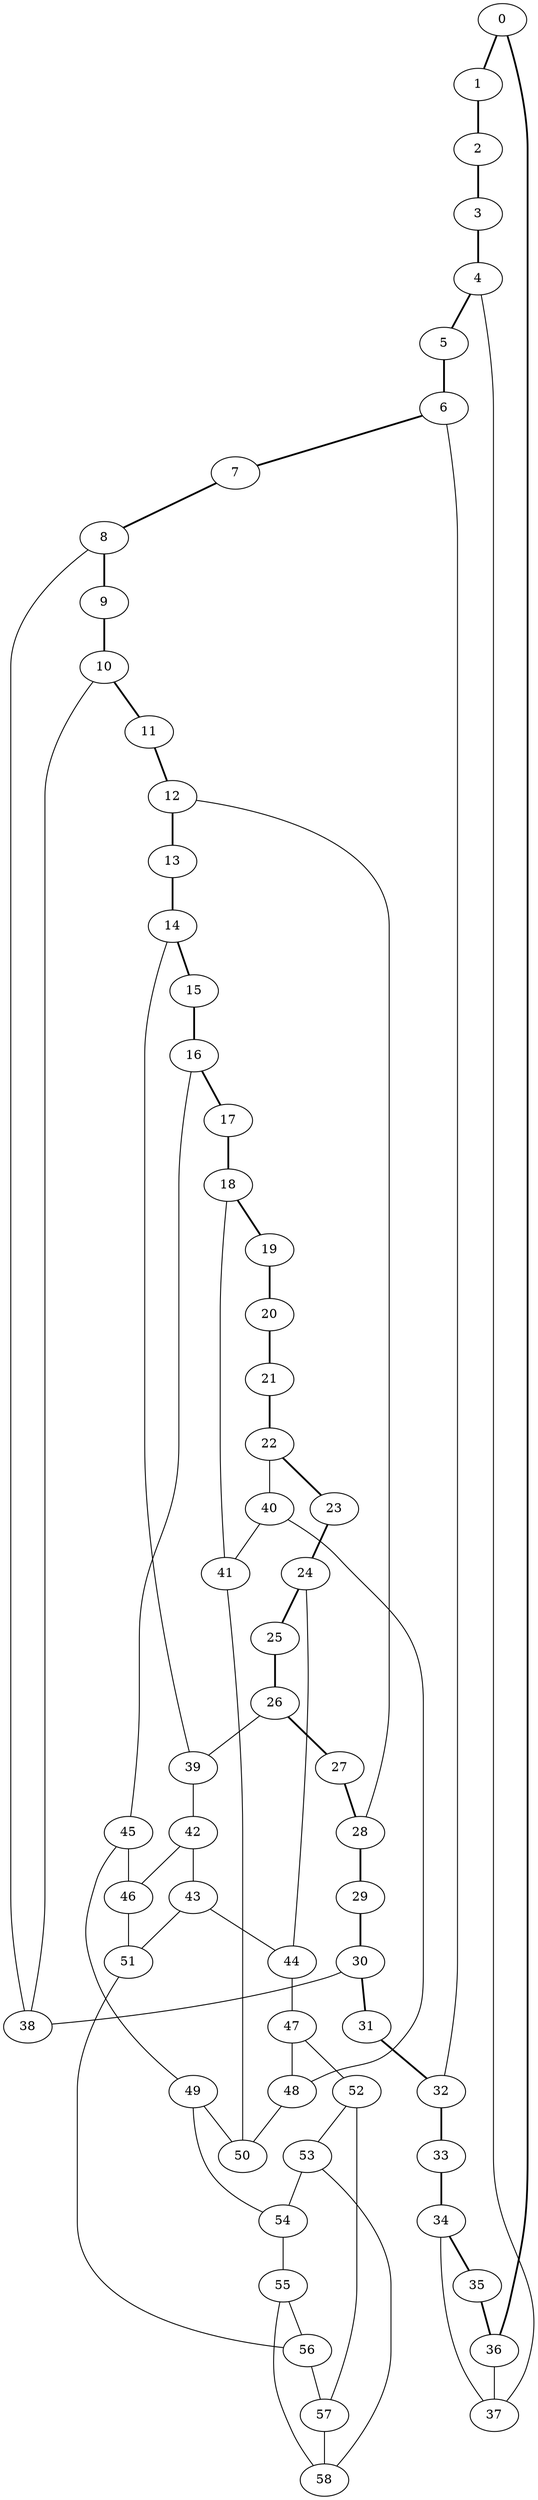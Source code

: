 graph G {
0 [ pos = " 12.00,0.00!" ];
0 -- 1[style=bold];
0 -- 36[style=bold];
1 [ pos = " 11.83,2.03!" ];
1 -- 2[style=bold];
2 [ pos = " 11.31,4.00!" ];
2 -- 3[style=bold];
3 [ pos = " 10.48,5.85!" ];
3 -- 4[style=bold];
4 [ pos = " 9.34,7.54!" ];
4 -- 5[style=bold];
4 -- 37;
5 [ pos = " 7.93,9.01!" ];
5 -- 6[style=bold];
6 [ pos = " 6.29,10.22!" ];
6 -- 7[style=bold];
6 -- 32;
7 [ pos = " 4.47,11.13!" ];
7 -- 8[style=bold];
8 [ pos = " 2.53,11.73!" ];
8 -- 9[style=bold];
8 -- 38;
9 [ pos = " 0.51,11.99!" ];
9 -- 10[style=bold];
10 [ pos = " -1.52,11.90!" ];
10 -- 11[style=bold];
10 -- 38;
11 [ pos = " -3.51,11.47!" ];
11 -- 12[style=bold];
12 [ pos = " -5.40,10.72!" ];
12 -- 13[style=bold];
12 -- 28;
13 [ pos = " -7.14,9.65!" ];
13 -- 14[style=bold];
14 [ pos = " -8.66,8.30!" ];
14 -- 15[style=bold];
14 -- 39;
15 [ pos = " -9.94,6.72!" ];
15 -- 16[style=bold];
16 [ pos = " -10.93,4.94!" ];
16 -- 17[style=bold];
16 -- 45;
17 [ pos = " -11.61,3.02!" ];
17 -- 18[style=bold];
18 [ pos = " -11.96,1.02!" ];
18 -- 19[style=bold];
18 -- 41;
19 [ pos = " -11.96,-1.02!" ];
19 -- 20[style=bold];
20 [ pos = " -11.61,-3.02!" ];
20 -- 21[style=bold];
21 [ pos = " -10.93,-4.94!" ];
21 -- 22[style=bold];
22 [ pos = " -9.94,-6.72!" ];
22 -- 23[style=bold];
22 -- 40;
23 [ pos = " -8.66,-8.30!" ];
23 -- 24[style=bold];
24 [ pos = " -7.14,-9.65!" ];
24 -- 25[style=bold];
24 -- 44;
25 [ pos = " -5.40,-10.72!" ];
25 -- 26[style=bold];
26 [ pos = " -3.51,-11.47!" ];
26 -- 27[style=bold];
26 -- 39;
27 [ pos = " -1.52,-11.90!" ];
27 -- 28[style=bold];
28 [ pos = " 0.51,-11.99!" ];
28 -- 29[style=bold];
29 [ pos = " 2.53,-11.73!" ];
29 -- 30[style=bold];
30 [ pos = " 4.47,-11.13!" ];
30 -- 31[style=bold];
30 -- 38;
31 [ pos = " 6.29,-10.22!" ];
31 -- 32[style=bold];
32 [ pos = " 7.93,-9.01!" ];
32 -- 33[style=bold];
33 [ pos = " 9.34,-7.54!" ];
33 -- 34[style=bold];
34 [ pos = " 10.48,-5.85!" ];
34 -- 35[style=bold];
34 -- 37;
35 [ pos = " 11.31,-4.00!" ];
35 -- 36[style=bold];
36 [ pos = " 11.83,-2.03!" ];
36 -- 37;
39 -- 42;
40 -- 41;
40 -- 48;
41 -- 50;
42 -- 43;
42 -- 46;
43 -- 44;
43 -- 51;
44 -- 47;
45 -- 46;
45 -- 49;
46 -- 51;
47 -- 48;
47 -- 52;
48 -- 50;
49 -- 50;
49 -- 54;
51 -- 56;
52 -- 53;
52 -- 57;
53 -- 54;
53 -- 58;
54 -- 55;
55 -- 56;
55 -- 58;
56 -- 57;
57 -- 58;
}
